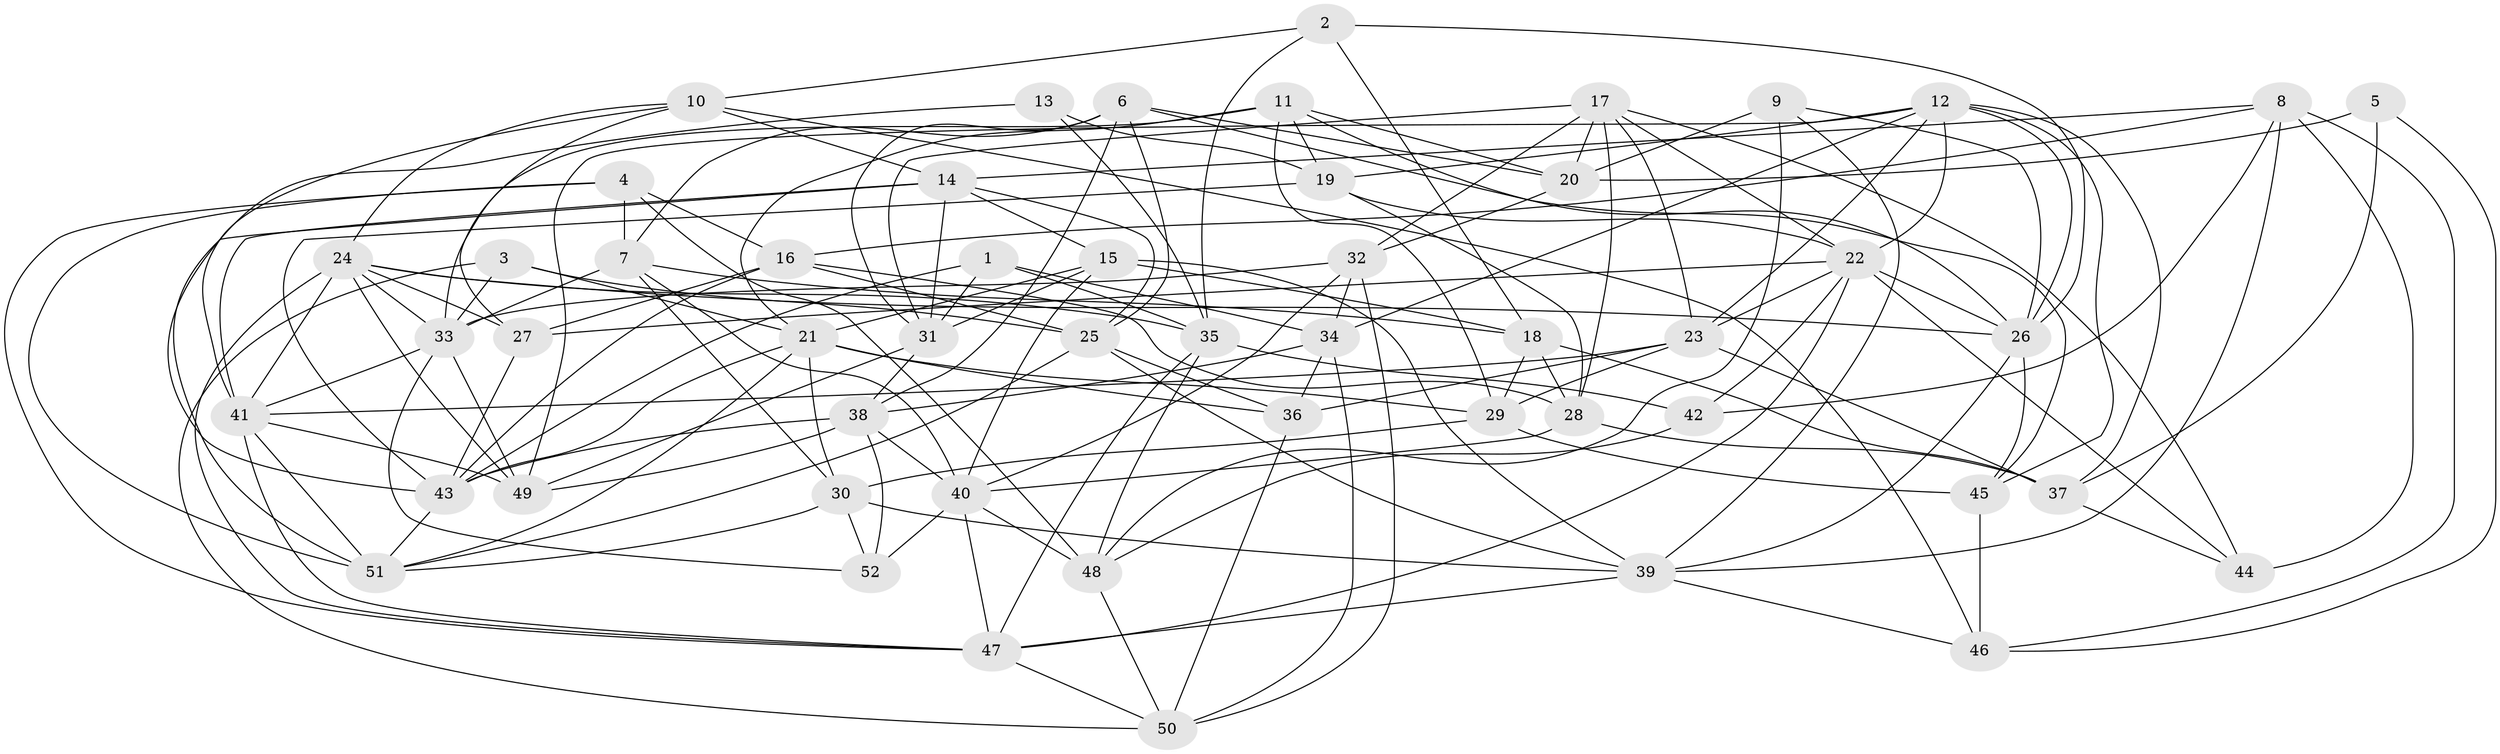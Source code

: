 // original degree distribution, {4: 1.0}
// Generated by graph-tools (version 1.1) at 2025/38/03/04/25 23:38:12]
// undirected, 52 vertices, 159 edges
graph export_dot {
  node [color=gray90,style=filled];
  1;
  2;
  3;
  4;
  5;
  6;
  7;
  8;
  9;
  10;
  11;
  12;
  13;
  14;
  15;
  16;
  17;
  18;
  19;
  20;
  21;
  22;
  23;
  24;
  25;
  26;
  27;
  28;
  29;
  30;
  31;
  32;
  33;
  34;
  35;
  36;
  37;
  38;
  39;
  40;
  41;
  42;
  43;
  44;
  45;
  46;
  47;
  48;
  49;
  50;
  51;
  52;
  1 -- 31 [weight=1.0];
  1 -- 34 [weight=1.0];
  1 -- 35 [weight=1.0];
  1 -- 43 [weight=1.0];
  2 -- 10 [weight=1.0];
  2 -- 18 [weight=1.0];
  2 -- 26 [weight=1.0];
  2 -- 35 [weight=1.0];
  3 -- 21 [weight=1.0];
  3 -- 25 [weight=1.0];
  3 -- 33 [weight=1.0];
  3 -- 50 [weight=1.0];
  4 -- 7 [weight=1.0];
  4 -- 16 [weight=1.0];
  4 -- 47 [weight=1.0];
  4 -- 48 [weight=1.0];
  4 -- 51 [weight=2.0];
  5 -- 20 [weight=1.0];
  5 -- 37 [weight=2.0];
  5 -- 46 [weight=1.0];
  6 -- 7 [weight=1.0];
  6 -- 20 [weight=1.0];
  6 -- 25 [weight=1.0];
  6 -- 31 [weight=1.0];
  6 -- 38 [weight=1.0];
  6 -- 45 [weight=1.0];
  7 -- 18 [weight=1.0];
  7 -- 30 [weight=1.0];
  7 -- 33 [weight=1.0];
  7 -- 40 [weight=1.0];
  8 -- 14 [weight=1.0];
  8 -- 16 [weight=1.0];
  8 -- 39 [weight=1.0];
  8 -- 42 [weight=1.0];
  8 -- 44 [weight=1.0];
  8 -- 46 [weight=1.0];
  9 -- 20 [weight=1.0];
  9 -- 26 [weight=1.0];
  9 -- 39 [weight=1.0];
  9 -- 48 [weight=1.0];
  10 -- 14 [weight=1.0];
  10 -- 24 [weight=1.0];
  10 -- 27 [weight=1.0];
  10 -- 41 [weight=1.0];
  10 -- 46 [weight=1.0];
  11 -- 19 [weight=1.0];
  11 -- 20 [weight=1.0];
  11 -- 21 [weight=1.0];
  11 -- 26 [weight=1.0];
  11 -- 29 [weight=1.0];
  11 -- 33 [weight=1.0];
  12 -- 19 [weight=1.0];
  12 -- 22 [weight=1.0];
  12 -- 23 [weight=1.0];
  12 -- 26 [weight=1.0];
  12 -- 34 [weight=1.0];
  12 -- 37 [weight=1.0];
  12 -- 45 [weight=1.0];
  12 -- 49 [weight=1.0];
  13 -- 19 [weight=1.0];
  13 -- 35 [weight=2.0];
  13 -- 43 [weight=1.0];
  14 -- 15 [weight=1.0];
  14 -- 25 [weight=1.0];
  14 -- 31 [weight=1.0];
  14 -- 41 [weight=2.0];
  14 -- 51 [weight=1.0];
  15 -- 18 [weight=1.0];
  15 -- 21 [weight=1.0];
  15 -- 31 [weight=1.0];
  15 -- 39 [weight=1.0];
  15 -- 40 [weight=1.0];
  16 -- 25 [weight=1.0];
  16 -- 27 [weight=1.0];
  16 -- 28 [weight=1.0];
  16 -- 43 [weight=1.0];
  17 -- 20 [weight=1.0];
  17 -- 22 [weight=1.0];
  17 -- 23 [weight=1.0];
  17 -- 28 [weight=1.0];
  17 -- 31 [weight=2.0];
  17 -- 32 [weight=1.0];
  17 -- 44 [weight=1.0];
  18 -- 28 [weight=1.0];
  18 -- 29 [weight=1.0];
  18 -- 37 [weight=1.0];
  19 -- 22 [weight=1.0];
  19 -- 28 [weight=1.0];
  19 -- 43 [weight=1.0];
  20 -- 32 [weight=1.0];
  21 -- 29 [weight=1.0];
  21 -- 30 [weight=1.0];
  21 -- 36 [weight=1.0];
  21 -- 43 [weight=1.0];
  21 -- 51 [weight=1.0];
  22 -- 23 [weight=1.0];
  22 -- 26 [weight=1.0];
  22 -- 27 [weight=2.0];
  22 -- 42 [weight=1.0];
  22 -- 44 [weight=1.0];
  22 -- 47 [weight=1.0];
  23 -- 29 [weight=1.0];
  23 -- 36 [weight=1.0];
  23 -- 37 [weight=2.0];
  23 -- 41 [weight=1.0];
  24 -- 26 [weight=1.0];
  24 -- 27 [weight=1.0];
  24 -- 33 [weight=1.0];
  24 -- 35 [weight=3.0];
  24 -- 41 [weight=1.0];
  24 -- 47 [weight=1.0];
  24 -- 49 [weight=1.0];
  25 -- 36 [weight=2.0];
  25 -- 39 [weight=1.0];
  25 -- 51 [weight=1.0];
  26 -- 39 [weight=1.0];
  26 -- 45 [weight=1.0];
  27 -- 43 [weight=1.0];
  28 -- 37 [weight=1.0];
  28 -- 40 [weight=1.0];
  29 -- 30 [weight=1.0];
  29 -- 45 [weight=3.0];
  30 -- 39 [weight=1.0];
  30 -- 51 [weight=1.0];
  30 -- 52 [weight=1.0];
  31 -- 38 [weight=2.0];
  31 -- 49 [weight=2.0];
  32 -- 33 [weight=1.0];
  32 -- 34 [weight=1.0];
  32 -- 40 [weight=1.0];
  32 -- 50 [weight=1.0];
  33 -- 41 [weight=1.0];
  33 -- 49 [weight=1.0];
  33 -- 52 [weight=1.0];
  34 -- 36 [weight=1.0];
  34 -- 38 [weight=1.0];
  34 -- 50 [weight=1.0];
  35 -- 42 [weight=1.0];
  35 -- 47 [weight=1.0];
  35 -- 48 [weight=1.0];
  36 -- 50 [weight=1.0];
  37 -- 44 [weight=1.0];
  38 -- 40 [weight=1.0];
  38 -- 43 [weight=1.0];
  38 -- 49 [weight=1.0];
  38 -- 52 [weight=1.0];
  39 -- 46 [weight=1.0];
  39 -- 47 [weight=1.0];
  40 -- 47 [weight=1.0];
  40 -- 48 [weight=1.0];
  40 -- 52 [weight=1.0];
  41 -- 47 [weight=1.0];
  41 -- 49 [weight=2.0];
  41 -- 51 [weight=1.0];
  42 -- 48 [weight=1.0];
  43 -- 51 [weight=1.0];
  45 -- 46 [weight=2.0];
  47 -- 50 [weight=1.0];
  48 -- 50 [weight=1.0];
}
